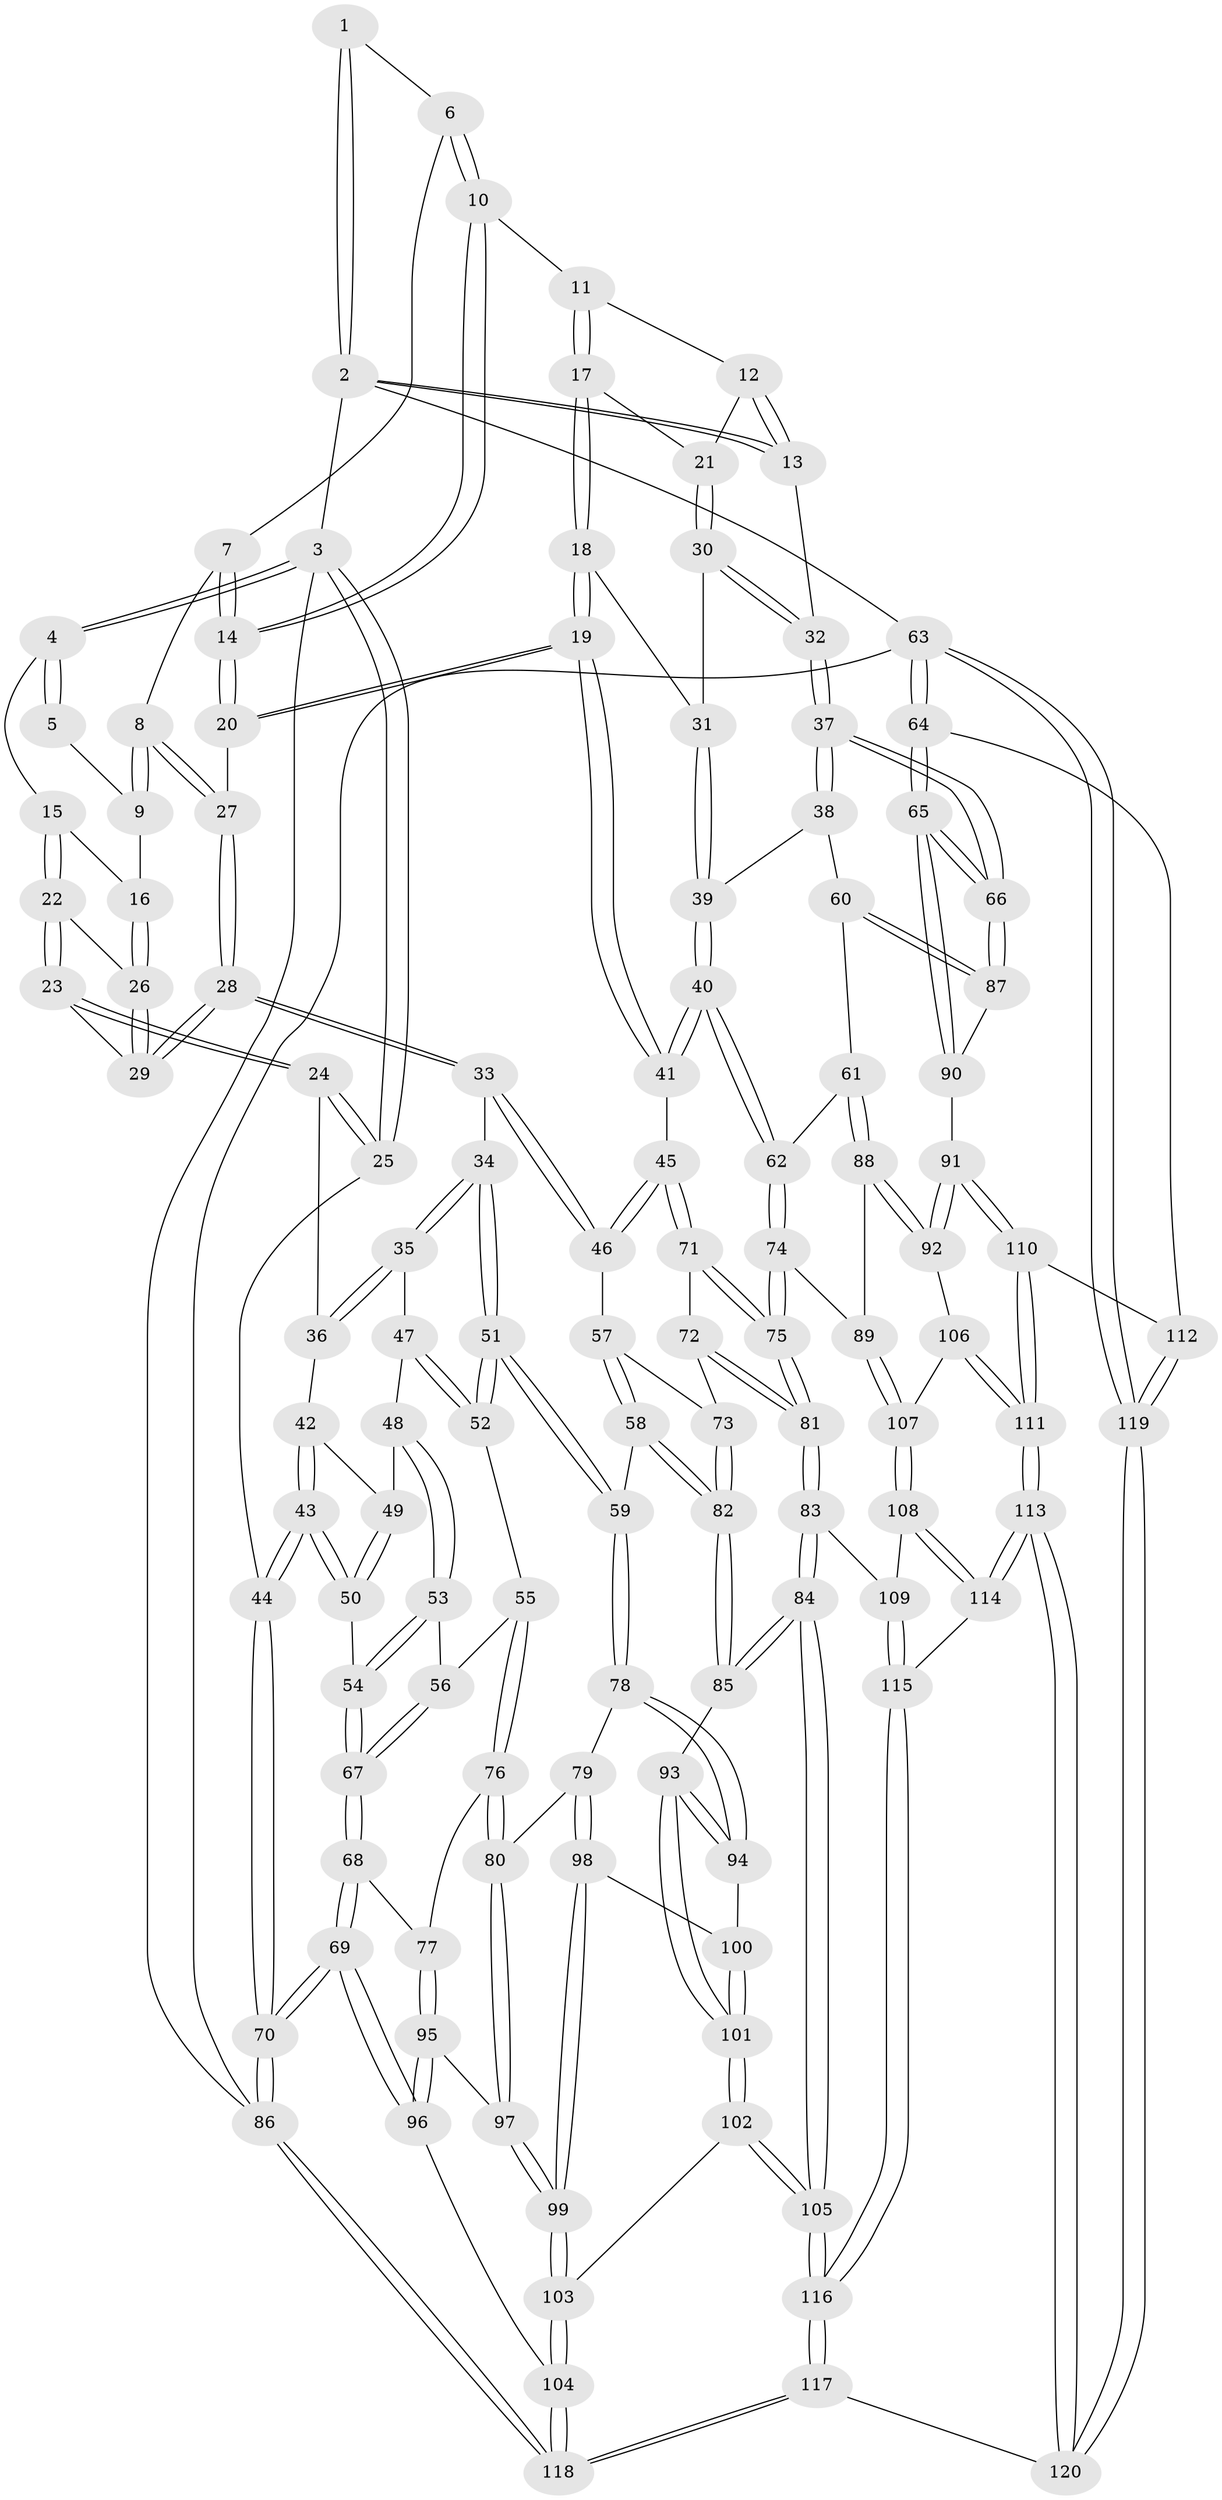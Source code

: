 // Generated by graph-tools (version 1.1) at 2025/51/03/09/25 03:51:09]
// undirected, 120 vertices, 297 edges
graph export_dot {
graph [start="1"]
  node [color=gray90,style=filled];
  1 [pos="+0.6154545355496499+0"];
  2 [pos="+1+0"];
  3 [pos="+0+0"];
  4 [pos="+0+0"];
  5 [pos="+0.4143803796074719+0"];
  6 [pos="+0.6331553115153719+0"];
  7 [pos="+0.5853219274807188+0.07447663755773358"];
  8 [pos="+0.5195595477762807+0.16887240731636755"];
  9 [pos="+0.38009746132375005+0.05211554344101397"];
  10 [pos="+0.7455263597083729+0.07395055905114559"];
  11 [pos="+0.7851289639521113+0.09000614718737268"];
  12 [pos="+0.8049466699526238+0.09022065922999821"];
  13 [pos="+1+0"];
  14 [pos="+0.6805382890797474+0.21014550676288982"];
  15 [pos="+0.15288853563462276+0.08189273527829774"];
  16 [pos="+0.33781384254050956+0.11310758314589879"];
  17 [pos="+0.7924824316578852+0.16386782939598904"];
  18 [pos="+0.7843041201861157+0.26682904417505204"];
  19 [pos="+0.6958987608840141+0.3059482783081248"];
  20 [pos="+0.6748733690952525+0.2608519243623699"];
  21 [pos="+0.8671325694603511+0.190720766290563"];
  22 [pos="+0.15750777549878275+0.2076469759971813"];
  23 [pos="+0.14670159156412266+0.24101477122797912"];
  24 [pos="+0.1446792751742921+0.24480030725004637"];
  25 [pos="+0+0.2611662686957435"];
  26 [pos="+0.3348103340269954+0.1645846049587261"];
  27 [pos="+0.5198818832197295+0.1852265145443573"];
  28 [pos="+0.40418789598183086+0.31781053586182273"];
  29 [pos="+0.358562492951424+0.23693118091662702"];
  30 [pos="+0.9069501204622644+0.2395636093625091"];
  31 [pos="+0.8818771731118432+0.25852343550224743"];
  32 [pos="+1+0.08191270890320541"];
  33 [pos="+0.40293220088715603+0.34577538939145297"];
  34 [pos="+0.39573569608681297+0.3487241048583752"];
  35 [pos="+0.26849802944379875+0.3593089257360168"];
  36 [pos="+0.15532547858619894+0.26937129928390174"];
  37 [pos="+1+0.40703107642611414"];
  38 [pos="+0.9692337272786997+0.43312081198216784"];
  39 [pos="+0.8889746503295389+0.35389185504556525"];
  40 [pos="+0.733631306769285+0.4506667034107386"];
  41 [pos="+0.6710620018262111+0.4014447441958925"];
  42 [pos="+0.12060716645811374+0.36043367654854486"];
  43 [pos="+0+0.34959116987553995"];
  44 [pos="+0+0.3464349511832054"];
  45 [pos="+0.6024659486929341+0.42427077976252886"];
  46 [pos="+0.4510459208111241+0.385081783783801"];
  47 [pos="+0.2289335636656958+0.40748119460028037"];
  48 [pos="+0.1673650774892779+0.43509915558287676"];
  49 [pos="+0.12255150342348962+0.3821401070917918"];
  50 [pos="+0.021592472994632742+0.44819749261565006"];
  51 [pos="+0.2815616976420598+0.548556900109188"];
  52 [pos="+0.2654333826199065+0.544244288274553"];
  53 [pos="+0.16072281255289628+0.44955484414688585"];
  54 [pos="+0.06443519126055935+0.48492691491789053"];
  55 [pos="+0.2329597543312516+0.5480128513456917"];
  56 [pos="+0.17821099376852675+0.5010644445418678"];
  57 [pos="+0.429032732970805+0.4957577583550257"];
  58 [pos="+0.38780320410736174+0.5922557454425013"];
  59 [pos="+0.31221470898263876+0.5835623834532048"];
  60 [pos="+0.8260748094312657+0.5324861986147776"];
  61 [pos="+0.8146562747022269+0.5325650619458825"];
  62 [pos="+0.7862435901374633+0.5183909659051307"];
  63 [pos="+1+1"];
  64 [pos="+1+0.8130411141575542"];
  65 [pos="+1+0.748228200795956"];
  66 [pos="+1+0.5750280571782506"];
  67 [pos="+0.08440584499574558+0.5642930576084697"];
  68 [pos="+0.08350614651513949+0.583453294052431"];
  69 [pos="+0+0.7508654055174749"];
  70 [pos="+0+0.7753252590689058"];
  71 [pos="+0.5930171706289474+0.4633778512741189"];
  72 [pos="+0.5228761376208292+0.5782274194139744"];
  73 [pos="+0.514450319331619+0.5825019500738983"];
  74 [pos="+0.6411926860137869+0.6848614670046461"];
  75 [pos="+0.6376229784859931+0.6852443320046206"];
  76 [pos="+0.16219078298299172+0.6116305776189538"];
  77 [pos="+0.15149105442031982+0.6123649591767051"];
  78 [pos="+0.2999259951196532+0.6137861924139705"];
  79 [pos="+0.2032620684833446+0.6500240771387973"];
  80 [pos="+0.191838178449304+0.642956057645803"];
  81 [pos="+0.6356224446376749+0.6862444974959262"];
  82 [pos="+0.43979687801103234+0.6490650102468363"];
  83 [pos="+0.603590149922543+0.7152122181602742"];
  84 [pos="+0.5004411852833256+0.7506317756456957"];
  85 [pos="+0.4454605073757821+0.6816625343933134"];
  86 [pos="+0+1"];
  87 [pos="+0.9197404456649341+0.5967875164210125"];
  88 [pos="+0.8107011706967902+0.6975992841644222"];
  89 [pos="+0.6492706881933807+0.6890953977854481"];
  90 [pos="+0.9263544533598475+0.7255294593787114"];
  91 [pos="+0.8852992788690202+0.7500043332148483"];
  92 [pos="+0.8330837470457325+0.7373146361067725"];
  93 [pos="+0.4276122740250876+0.6884032331257702"];
  94 [pos="+0.28836601159606756+0.6906432767583383"];
  95 [pos="+0.12900625069802435+0.710107447418632"];
  96 [pos="+0.05094050562684375+0.756422479424453"];
  97 [pos="+0.17054915477021523+0.71816104663405"];
  98 [pos="+0.21558380100401764+0.6679201757038433"];
  99 [pos="+0.19556285519447664+0.7323133244524656"];
  100 [pos="+0.28500196963746605+0.6962625443826985"];
  101 [pos="+0.2730366482563184+0.7992543043639682"];
  102 [pos="+0.26972871475990695+0.8074688533183526"];
  103 [pos="+0.2553661436700105+0.8104662897736316"];
  104 [pos="+0.20575894352916144+0.8435770012801503"];
  105 [pos="+0.45331890713137124+0.9255964628843419"];
  106 [pos="+0.7951223949485379+0.7738098011303634"];
  107 [pos="+0.7369921606878832+0.7908217766774341"];
  108 [pos="+0.71872247276874+0.8286437620721692"];
  109 [pos="+0.6480890177926534+0.8253499764286504"];
  110 [pos="+0.9093331318893777+0.8772407441999929"];
  111 [pos="+0.8230523695866637+0.9455264010120452"];
  112 [pos="+0.9098696501917714+0.877303989339567"];
  113 [pos="+0.7854707936073583+0.9954021535407512"];
  114 [pos="+0.7521818747884927+0.9481092622919424"];
  115 [pos="+0.6176896000822109+0.8767896744994403"];
  116 [pos="+0.4553345667844358+0.9319246233572955"];
  117 [pos="+0.45161726356222365+1"];
  118 [pos="+0+1"];
  119 [pos="+1+1"];
  120 [pos="+0.7594531848798157+1"];
  1 -- 2;
  1 -- 2;
  1 -- 6;
  2 -- 3;
  2 -- 13;
  2 -- 13;
  2 -- 63;
  3 -- 4;
  3 -- 4;
  3 -- 25;
  3 -- 25;
  3 -- 86;
  4 -- 5;
  4 -- 5;
  4 -- 15;
  5 -- 9;
  6 -- 7;
  6 -- 10;
  6 -- 10;
  7 -- 8;
  7 -- 14;
  7 -- 14;
  8 -- 9;
  8 -- 9;
  8 -- 27;
  8 -- 27;
  9 -- 16;
  10 -- 11;
  10 -- 14;
  10 -- 14;
  11 -- 12;
  11 -- 17;
  11 -- 17;
  12 -- 13;
  12 -- 13;
  12 -- 21;
  13 -- 32;
  14 -- 20;
  14 -- 20;
  15 -- 16;
  15 -- 22;
  15 -- 22;
  16 -- 26;
  16 -- 26;
  17 -- 18;
  17 -- 18;
  17 -- 21;
  18 -- 19;
  18 -- 19;
  18 -- 31;
  19 -- 20;
  19 -- 20;
  19 -- 41;
  19 -- 41;
  20 -- 27;
  21 -- 30;
  21 -- 30;
  22 -- 23;
  22 -- 23;
  22 -- 26;
  23 -- 24;
  23 -- 24;
  23 -- 29;
  24 -- 25;
  24 -- 25;
  24 -- 36;
  25 -- 44;
  26 -- 29;
  26 -- 29;
  27 -- 28;
  27 -- 28;
  28 -- 29;
  28 -- 29;
  28 -- 33;
  28 -- 33;
  30 -- 31;
  30 -- 32;
  30 -- 32;
  31 -- 39;
  31 -- 39;
  32 -- 37;
  32 -- 37;
  33 -- 34;
  33 -- 46;
  33 -- 46;
  34 -- 35;
  34 -- 35;
  34 -- 51;
  34 -- 51;
  35 -- 36;
  35 -- 36;
  35 -- 47;
  36 -- 42;
  37 -- 38;
  37 -- 38;
  37 -- 66;
  37 -- 66;
  38 -- 39;
  38 -- 60;
  39 -- 40;
  39 -- 40;
  40 -- 41;
  40 -- 41;
  40 -- 62;
  40 -- 62;
  41 -- 45;
  42 -- 43;
  42 -- 43;
  42 -- 49;
  43 -- 44;
  43 -- 44;
  43 -- 50;
  43 -- 50;
  44 -- 70;
  44 -- 70;
  45 -- 46;
  45 -- 46;
  45 -- 71;
  45 -- 71;
  46 -- 57;
  47 -- 48;
  47 -- 52;
  47 -- 52;
  48 -- 49;
  48 -- 53;
  48 -- 53;
  49 -- 50;
  49 -- 50;
  50 -- 54;
  51 -- 52;
  51 -- 52;
  51 -- 59;
  51 -- 59;
  52 -- 55;
  53 -- 54;
  53 -- 54;
  53 -- 56;
  54 -- 67;
  54 -- 67;
  55 -- 56;
  55 -- 76;
  55 -- 76;
  56 -- 67;
  56 -- 67;
  57 -- 58;
  57 -- 58;
  57 -- 73;
  58 -- 59;
  58 -- 82;
  58 -- 82;
  59 -- 78;
  59 -- 78;
  60 -- 61;
  60 -- 87;
  60 -- 87;
  61 -- 62;
  61 -- 88;
  61 -- 88;
  62 -- 74;
  62 -- 74;
  63 -- 64;
  63 -- 64;
  63 -- 119;
  63 -- 119;
  63 -- 86;
  64 -- 65;
  64 -- 65;
  64 -- 112;
  65 -- 66;
  65 -- 66;
  65 -- 90;
  65 -- 90;
  66 -- 87;
  66 -- 87;
  67 -- 68;
  67 -- 68;
  68 -- 69;
  68 -- 69;
  68 -- 77;
  69 -- 70;
  69 -- 70;
  69 -- 96;
  69 -- 96;
  70 -- 86;
  70 -- 86;
  71 -- 72;
  71 -- 75;
  71 -- 75;
  72 -- 73;
  72 -- 81;
  72 -- 81;
  73 -- 82;
  73 -- 82;
  74 -- 75;
  74 -- 75;
  74 -- 89;
  75 -- 81;
  75 -- 81;
  76 -- 77;
  76 -- 80;
  76 -- 80;
  77 -- 95;
  77 -- 95;
  78 -- 79;
  78 -- 94;
  78 -- 94;
  79 -- 80;
  79 -- 98;
  79 -- 98;
  80 -- 97;
  80 -- 97;
  81 -- 83;
  81 -- 83;
  82 -- 85;
  82 -- 85;
  83 -- 84;
  83 -- 84;
  83 -- 109;
  84 -- 85;
  84 -- 85;
  84 -- 105;
  84 -- 105;
  85 -- 93;
  86 -- 118;
  86 -- 118;
  87 -- 90;
  88 -- 89;
  88 -- 92;
  88 -- 92;
  89 -- 107;
  89 -- 107;
  90 -- 91;
  91 -- 92;
  91 -- 92;
  91 -- 110;
  91 -- 110;
  92 -- 106;
  93 -- 94;
  93 -- 94;
  93 -- 101;
  93 -- 101;
  94 -- 100;
  95 -- 96;
  95 -- 96;
  95 -- 97;
  96 -- 104;
  97 -- 99;
  97 -- 99;
  98 -- 99;
  98 -- 99;
  98 -- 100;
  99 -- 103;
  99 -- 103;
  100 -- 101;
  100 -- 101;
  101 -- 102;
  101 -- 102;
  102 -- 103;
  102 -- 105;
  102 -- 105;
  103 -- 104;
  103 -- 104;
  104 -- 118;
  104 -- 118;
  105 -- 116;
  105 -- 116;
  106 -- 107;
  106 -- 111;
  106 -- 111;
  107 -- 108;
  107 -- 108;
  108 -- 109;
  108 -- 114;
  108 -- 114;
  109 -- 115;
  109 -- 115;
  110 -- 111;
  110 -- 111;
  110 -- 112;
  111 -- 113;
  111 -- 113;
  112 -- 119;
  112 -- 119;
  113 -- 114;
  113 -- 114;
  113 -- 120;
  113 -- 120;
  114 -- 115;
  115 -- 116;
  115 -- 116;
  116 -- 117;
  116 -- 117;
  117 -- 118;
  117 -- 118;
  117 -- 120;
  119 -- 120;
  119 -- 120;
}
